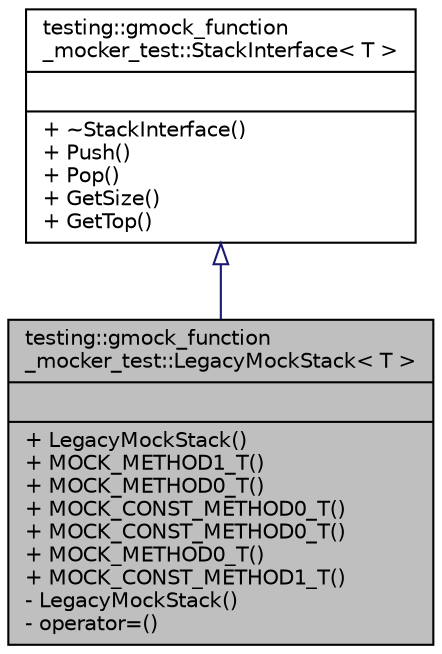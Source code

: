 digraph "testing::gmock_function_mocker_test::LegacyMockStack&lt; T &gt;"
{
 // LATEX_PDF_SIZE
  bgcolor="transparent";
  edge [fontname="Helvetica",fontsize="10",labelfontname="Helvetica",labelfontsize="10"];
  node [fontname="Helvetica",fontsize="10",shape=record];
  Node1 [label="{testing::gmock_function\l_mocker_test::LegacyMockStack\< T \>\n||+ LegacyMockStack()\l+ MOCK_METHOD1_T()\l+ MOCK_METHOD0_T()\l+ MOCK_CONST_METHOD0_T()\l+ MOCK_CONST_METHOD0_T()\l+ MOCK_METHOD0_T()\l+ MOCK_CONST_METHOD1_T()\l- LegacyMockStack()\l- operator=()\l}",height=0.2,width=0.4,color="black", fillcolor="grey75", style="filled", fontcolor="black",tooltip=" "];
  Node2 -> Node1 [dir="back",color="midnightblue",fontsize="10",style="solid",arrowtail="onormal",fontname="Helvetica"];
  Node2 [label="{testing::gmock_function\l_mocker_test::StackInterface\< T \>\n||+ ~StackInterface()\l+ Push()\l+ Pop()\l+ GetSize()\l+ GetTop()\l}",height=0.2,width=0.4,color="black",URL="$classtesting_1_1gmock__function__mocker__test_1_1StackInterface.html",tooltip=" "];
}
